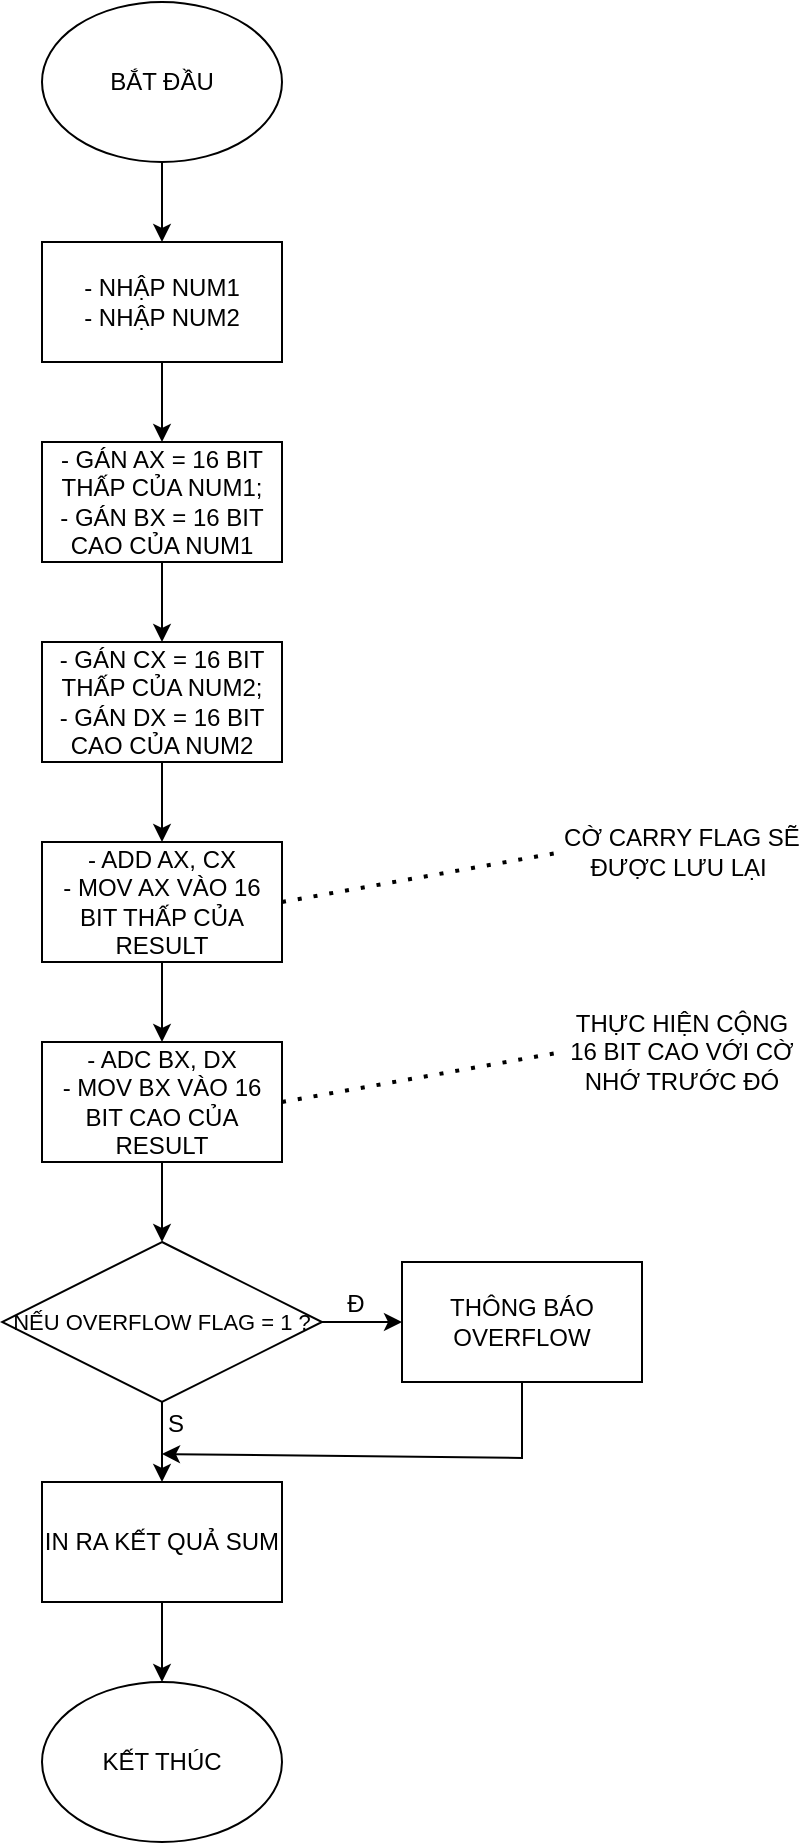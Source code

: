<mxfile version="21.3.2" type="device">
  <diagram name="Page-1" id="N1H6719yqgJzrW2qCQWM">
    <mxGraphModel dx="2150" dy="902" grid="0" gridSize="10" guides="1" tooltips="1" connect="1" arrows="1" fold="1" page="1" pageScale="1" pageWidth="850" pageHeight="1100" math="0" shadow="0">
      <root>
        <mxCell id="0" />
        <mxCell id="1" parent="0" />
        <mxCell id="K4v2OISR5AeYKmkUbu9y-18" value="" style="edgeStyle=orthogonalEdgeStyle;rounded=0;orthogonalLoop=1;jettySize=auto;html=1;" edge="1" parent="1" source="K4v2OISR5AeYKmkUbu9y-1" target="K4v2OISR5AeYKmkUbu9y-3">
          <mxGeometry relative="1" as="geometry" />
        </mxCell>
        <mxCell id="K4v2OISR5AeYKmkUbu9y-1" value="BẮT ĐẦU" style="ellipse;whiteSpace=wrap;html=1;" vertex="1" parent="1">
          <mxGeometry x="380" y="80" width="120" height="80" as="geometry" />
        </mxCell>
        <mxCell id="K4v2OISR5AeYKmkUbu9y-19" value="" style="edgeStyle=orthogonalEdgeStyle;rounded=0;orthogonalLoop=1;jettySize=auto;html=1;" edge="1" parent="1" source="K4v2OISR5AeYKmkUbu9y-3" target="K4v2OISR5AeYKmkUbu9y-4">
          <mxGeometry relative="1" as="geometry" />
        </mxCell>
        <mxCell id="K4v2OISR5AeYKmkUbu9y-3" value="- NHẬP NUM1&lt;br&gt;- NHẬP NUM2" style="rounded=0;whiteSpace=wrap;html=1;" vertex="1" parent="1">
          <mxGeometry x="380" y="200" width="120" height="60" as="geometry" />
        </mxCell>
        <mxCell id="K4v2OISR5AeYKmkUbu9y-20" value="" style="edgeStyle=orthogonalEdgeStyle;rounded=0;orthogonalLoop=1;jettySize=auto;html=1;" edge="1" parent="1" source="K4v2OISR5AeYKmkUbu9y-4" target="K4v2OISR5AeYKmkUbu9y-5">
          <mxGeometry relative="1" as="geometry" />
        </mxCell>
        <mxCell id="K4v2OISR5AeYKmkUbu9y-4" value="- GÁN AX = 16 BIT THẤP CỦA NUM1;&lt;br&gt;- GÁN BX = 16 BIT CAO CỦA NUM1" style="rounded=0;whiteSpace=wrap;html=1;" vertex="1" parent="1">
          <mxGeometry x="380" y="300" width="120" height="60" as="geometry" />
        </mxCell>
        <mxCell id="K4v2OISR5AeYKmkUbu9y-21" value="" style="edgeStyle=orthogonalEdgeStyle;rounded=0;orthogonalLoop=1;jettySize=auto;html=1;" edge="1" parent="1" source="K4v2OISR5AeYKmkUbu9y-5" target="K4v2OISR5AeYKmkUbu9y-6">
          <mxGeometry relative="1" as="geometry" />
        </mxCell>
        <mxCell id="K4v2OISR5AeYKmkUbu9y-5" value="- GÁN CX = 16 BIT THẤP CỦA NUM2;&lt;br&gt;- GÁN DX = 16 BIT CAO CỦA NUM2" style="rounded=0;whiteSpace=wrap;html=1;" vertex="1" parent="1">
          <mxGeometry x="380" y="400" width="120" height="60" as="geometry" />
        </mxCell>
        <mxCell id="K4v2OISR5AeYKmkUbu9y-22" value="" style="edgeStyle=orthogonalEdgeStyle;rounded=0;orthogonalLoop=1;jettySize=auto;html=1;" edge="1" parent="1" source="K4v2OISR5AeYKmkUbu9y-6" target="K4v2OISR5AeYKmkUbu9y-7">
          <mxGeometry relative="1" as="geometry" />
        </mxCell>
        <mxCell id="K4v2OISR5AeYKmkUbu9y-6" value="- ADD AX, CX&lt;br&gt;- MOV AX VÀO 16 BIT THẤP CỦA RESULT" style="rounded=0;whiteSpace=wrap;html=1;" vertex="1" parent="1">
          <mxGeometry x="380" y="500" width="120" height="60" as="geometry" />
        </mxCell>
        <mxCell id="K4v2OISR5AeYKmkUbu9y-23" value="" style="edgeStyle=orthogonalEdgeStyle;rounded=0;orthogonalLoop=1;jettySize=auto;html=1;" edge="1" parent="1" source="K4v2OISR5AeYKmkUbu9y-7" target="K4v2OISR5AeYKmkUbu9y-14">
          <mxGeometry relative="1" as="geometry" />
        </mxCell>
        <mxCell id="K4v2OISR5AeYKmkUbu9y-7" value="- ADC BX, DX&lt;br&gt;- MOV BX VÀO 16 BIT CAO CỦA RESULT" style="rounded=0;whiteSpace=wrap;html=1;" vertex="1" parent="1">
          <mxGeometry x="380" y="600" width="120" height="60" as="geometry" />
        </mxCell>
        <mxCell id="K4v2OISR5AeYKmkUbu9y-9" value="CỜ CARRY FLAG SẼ ĐƯỢC LƯU LẠI&amp;nbsp;" style="text;html=1;strokeColor=none;fillColor=none;align=center;verticalAlign=middle;whiteSpace=wrap;rounded=0;" vertex="1" parent="1">
          <mxGeometry x="640" y="490" width="120" height="30" as="geometry" />
        </mxCell>
        <mxCell id="K4v2OISR5AeYKmkUbu9y-11" value="" style="endArrow=none;dashed=1;html=1;dashPattern=1 3;strokeWidth=2;rounded=0;exitX=1;exitY=0.5;exitDx=0;exitDy=0;entryX=0;entryY=0.5;entryDx=0;entryDy=0;" edge="1" parent="1" source="K4v2OISR5AeYKmkUbu9y-6" target="K4v2OISR5AeYKmkUbu9y-9">
          <mxGeometry width="50" height="50" relative="1" as="geometry">
            <mxPoint x="400" y="710" as="sourcePoint" />
            <mxPoint x="450" y="660" as="targetPoint" />
          </mxGeometry>
        </mxCell>
        <mxCell id="K4v2OISR5AeYKmkUbu9y-12" value="THỰC HIỆN CỘNG 16 BIT CAO VỚI CỜ NHỚ TRƯỚC ĐÓ" style="text;html=1;strokeColor=none;fillColor=none;align=center;verticalAlign=middle;whiteSpace=wrap;rounded=0;" vertex="1" parent="1">
          <mxGeometry x="640" y="590" width="120" height="30" as="geometry" />
        </mxCell>
        <mxCell id="K4v2OISR5AeYKmkUbu9y-13" value="" style="endArrow=none;dashed=1;html=1;dashPattern=1 3;strokeWidth=2;rounded=0;exitX=1;exitY=0.5;exitDx=0;exitDy=0;entryX=0;entryY=0.5;entryDx=0;entryDy=0;" edge="1" parent="1" target="K4v2OISR5AeYKmkUbu9y-12">
          <mxGeometry width="50" height="50" relative="1" as="geometry">
            <mxPoint x="500" y="630" as="sourcePoint" />
            <mxPoint x="450" y="760" as="targetPoint" />
          </mxGeometry>
        </mxCell>
        <mxCell id="K4v2OISR5AeYKmkUbu9y-24" value="" style="edgeStyle=orthogonalEdgeStyle;rounded=0;orthogonalLoop=1;jettySize=auto;html=1;" edge="1" parent="1" source="K4v2OISR5AeYKmkUbu9y-14" target="K4v2OISR5AeYKmkUbu9y-16">
          <mxGeometry relative="1" as="geometry" />
        </mxCell>
        <mxCell id="K4v2OISR5AeYKmkUbu9y-25" value="" style="edgeStyle=orthogonalEdgeStyle;rounded=0;orthogonalLoop=1;jettySize=auto;html=1;" edge="1" parent="1" source="K4v2OISR5AeYKmkUbu9y-14" target="K4v2OISR5AeYKmkUbu9y-15">
          <mxGeometry relative="1" as="geometry" />
        </mxCell>
        <mxCell id="K4v2OISR5AeYKmkUbu9y-14" value="&lt;font style=&quot;font-size: 11px;&quot;&gt;NẾU OVERFLOW FLAG = 1 ?&lt;/font&gt;" style="rhombus;whiteSpace=wrap;html=1;" vertex="1" parent="1">
          <mxGeometry x="360" y="700" width="160" height="80" as="geometry" />
        </mxCell>
        <mxCell id="K4v2OISR5AeYKmkUbu9y-15" value="THÔNG BÁO OVERFLOW" style="rounded=0;whiteSpace=wrap;html=1;" vertex="1" parent="1">
          <mxGeometry x="560" y="710" width="120" height="60" as="geometry" />
        </mxCell>
        <mxCell id="K4v2OISR5AeYKmkUbu9y-26" value="" style="edgeStyle=orthogonalEdgeStyle;rounded=0;orthogonalLoop=1;jettySize=auto;html=1;" edge="1" parent="1" source="K4v2OISR5AeYKmkUbu9y-16" target="K4v2OISR5AeYKmkUbu9y-17">
          <mxGeometry relative="1" as="geometry" />
        </mxCell>
        <mxCell id="K4v2OISR5AeYKmkUbu9y-16" value="IN RA KẾT QUẢ SUM" style="rounded=0;whiteSpace=wrap;html=1;" vertex="1" parent="1">
          <mxGeometry x="380" y="820" width="120" height="60" as="geometry" />
        </mxCell>
        <mxCell id="K4v2OISR5AeYKmkUbu9y-17" value="KẾT THÚC" style="ellipse;whiteSpace=wrap;html=1;" vertex="1" parent="1">
          <mxGeometry x="380" y="920" width="120" height="80" as="geometry" />
        </mxCell>
        <mxCell id="K4v2OISR5AeYKmkUbu9y-27" value="" style="endArrow=classic;html=1;rounded=0;exitX=0.5;exitY=1;exitDx=0;exitDy=0;" edge="1" parent="1" source="K4v2OISR5AeYKmkUbu9y-15">
          <mxGeometry width="50" height="50" relative="1" as="geometry">
            <mxPoint x="400" y="740" as="sourcePoint" />
            <mxPoint x="440" y="806" as="targetPoint" />
            <Array as="points">
              <mxPoint x="620" y="808" />
            </Array>
          </mxGeometry>
        </mxCell>
        <mxCell id="K4v2OISR5AeYKmkUbu9y-29" value="Đ" style="text;html=1;strokeColor=none;fillColor=none;align=center;verticalAlign=middle;whiteSpace=wrap;rounded=0;" vertex="1" parent="1">
          <mxGeometry x="507" y="716" width="60" height="30" as="geometry" />
        </mxCell>
        <mxCell id="K4v2OISR5AeYKmkUbu9y-30" value="S" style="text;html=1;strokeColor=none;fillColor=none;align=center;verticalAlign=middle;whiteSpace=wrap;rounded=0;" vertex="1" parent="1">
          <mxGeometry x="417" y="776" width="60" height="30" as="geometry" />
        </mxCell>
      </root>
    </mxGraphModel>
  </diagram>
</mxfile>

